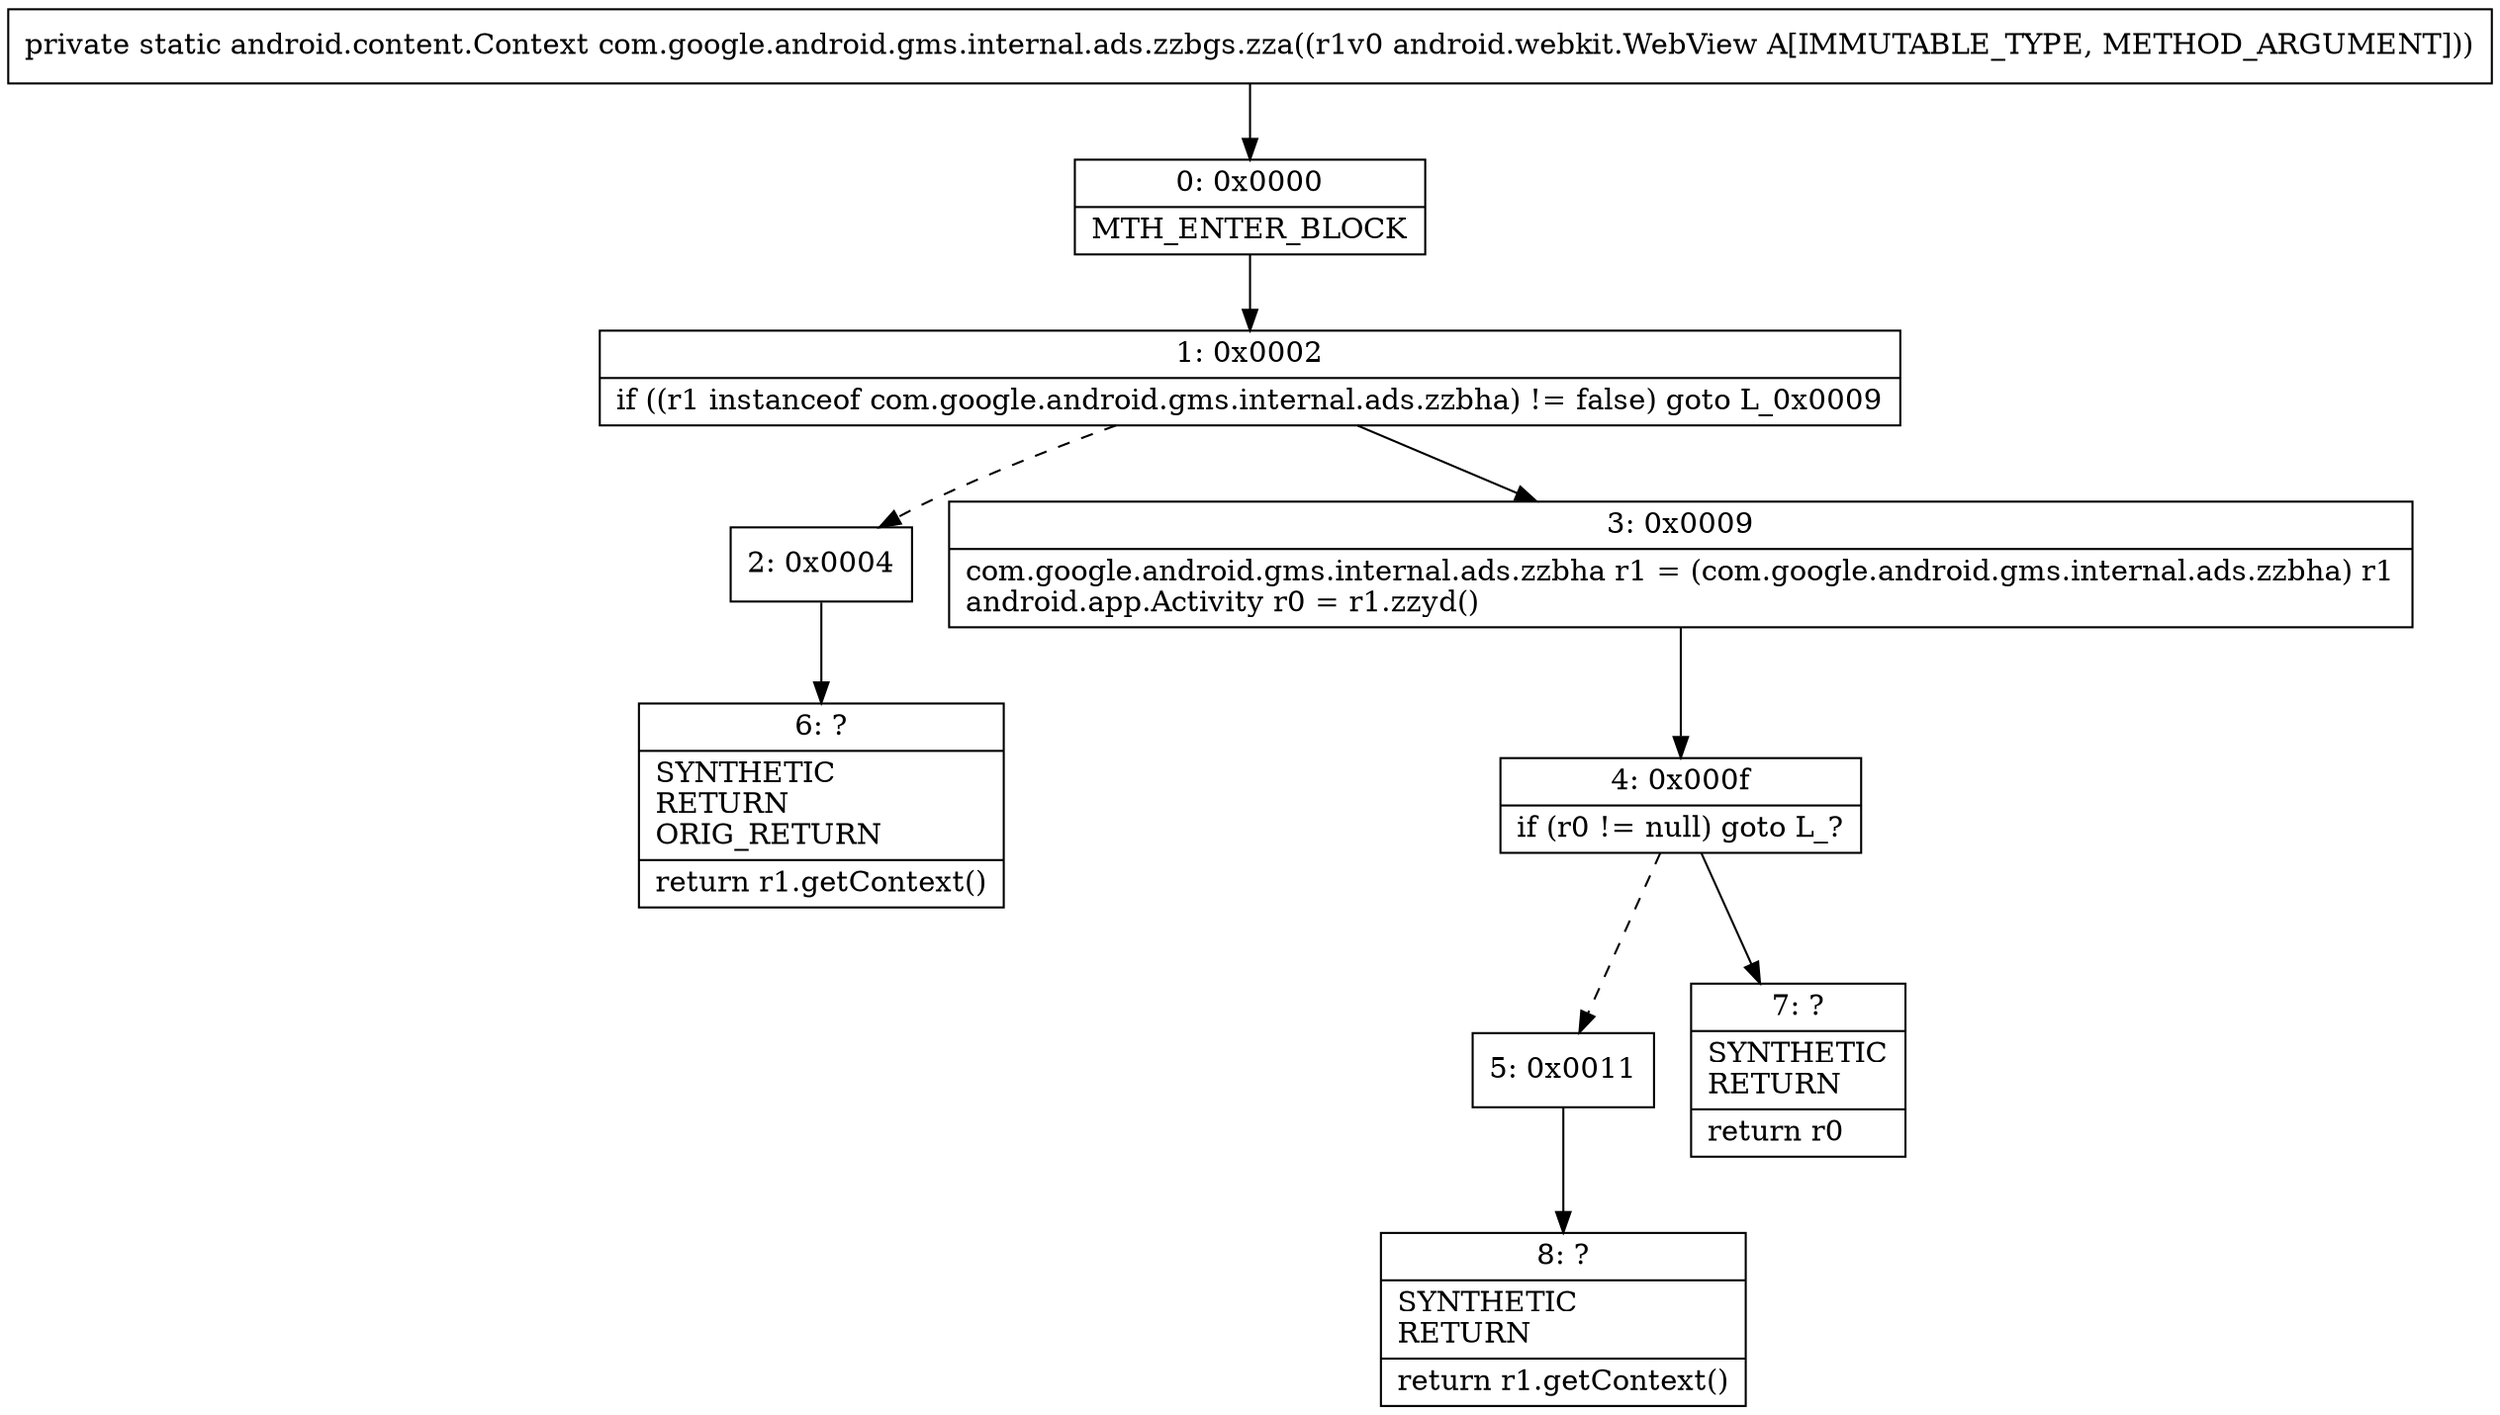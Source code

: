 digraph "CFG forcom.google.android.gms.internal.ads.zzbgs.zza(Landroid\/webkit\/WebView;)Landroid\/content\/Context;" {
Node_0 [shape=record,label="{0\:\ 0x0000|MTH_ENTER_BLOCK\l}"];
Node_1 [shape=record,label="{1\:\ 0x0002|if ((r1 instanceof com.google.android.gms.internal.ads.zzbha) != false) goto L_0x0009\l}"];
Node_2 [shape=record,label="{2\:\ 0x0004}"];
Node_3 [shape=record,label="{3\:\ 0x0009|com.google.android.gms.internal.ads.zzbha r1 = (com.google.android.gms.internal.ads.zzbha) r1\landroid.app.Activity r0 = r1.zzyd()\l}"];
Node_4 [shape=record,label="{4\:\ 0x000f|if (r0 != null) goto L_?\l}"];
Node_5 [shape=record,label="{5\:\ 0x0011}"];
Node_6 [shape=record,label="{6\:\ ?|SYNTHETIC\lRETURN\lORIG_RETURN\l|return r1.getContext()\l}"];
Node_7 [shape=record,label="{7\:\ ?|SYNTHETIC\lRETURN\l|return r0\l}"];
Node_8 [shape=record,label="{8\:\ ?|SYNTHETIC\lRETURN\l|return r1.getContext()\l}"];
MethodNode[shape=record,label="{private static android.content.Context com.google.android.gms.internal.ads.zzbgs.zza((r1v0 android.webkit.WebView A[IMMUTABLE_TYPE, METHOD_ARGUMENT])) }"];
MethodNode -> Node_0;
Node_0 -> Node_1;
Node_1 -> Node_2[style=dashed];
Node_1 -> Node_3;
Node_2 -> Node_6;
Node_3 -> Node_4;
Node_4 -> Node_5[style=dashed];
Node_4 -> Node_7;
Node_5 -> Node_8;
}

